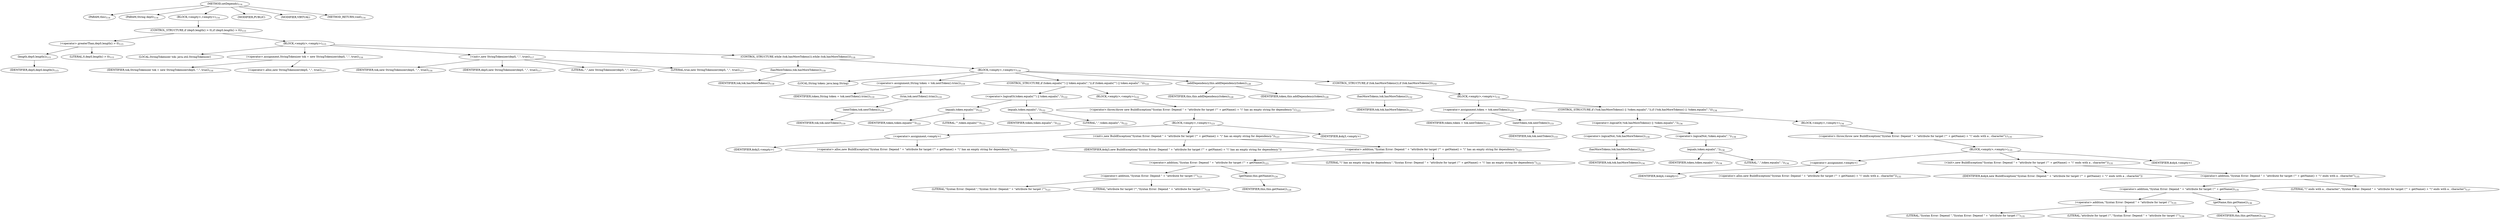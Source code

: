 digraph "setDepends" {  
"141" [label = <(METHOD,setDepends)<SUB>114</SUB>> ]
"8" [label = <(PARAM,this)<SUB>114</SUB>> ]
"142" [label = <(PARAM,String depS)<SUB>114</SUB>> ]
"143" [label = <(BLOCK,&lt;empty&gt;,&lt;empty&gt;)<SUB>114</SUB>> ]
"144" [label = <(CONTROL_STRUCTURE,if (depS.length() &gt; 0),if (depS.length() &gt; 0))<SUB>115</SUB>> ]
"145" [label = <(&lt;operator&gt;.greaterThan,depS.length() &gt; 0)<SUB>115</SUB>> ]
"146" [label = <(length,depS.length())<SUB>115</SUB>> ]
"147" [label = <(IDENTIFIER,depS,depS.length())<SUB>115</SUB>> ]
"148" [label = <(LITERAL,0,depS.length() &gt; 0)<SUB>115</SUB>> ]
"149" [label = <(BLOCK,&lt;empty&gt;,&lt;empty&gt;)<SUB>115</SUB>> ]
"6" [label = <(LOCAL,StringTokenizer tok: java.util.StringTokenizer)> ]
"150" [label = <(&lt;operator&gt;.assignment,StringTokenizer tok = new StringTokenizer(depS, &quot;,&quot;, true))<SUB>116</SUB>> ]
"151" [label = <(IDENTIFIER,tok,StringTokenizer tok = new StringTokenizer(depS, &quot;,&quot;, true))<SUB>116</SUB>> ]
"152" [label = <(&lt;operator&gt;.alloc,new StringTokenizer(depS, &quot;,&quot;, true))<SUB>117</SUB>> ]
"153" [label = <(&lt;init&gt;,new StringTokenizer(depS, &quot;,&quot;, true))<SUB>117</SUB>> ]
"5" [label = <(IDENTIFIER,tok,new StringTokenizer(depS, &quot;,&quot;, true))<SUB>116</SUB>> ]
"154" [label = <(IDENTIFIER,depS,new StringTokenizer(depS, &quot;,&quot;, true))<SUB>117</SUB>> ]
"155" [label = <(LITERAL,&quot;,&quot;,new StringTokenizer(depS, &quot;,&quot;, true))<SUB>117</SUB>> ]
"156" [label = <(LITERAL,true,new StringTokenizer(depS, &quot;,&quot;, true))<SUB>117</SUB>> ]
"157" [label = <(CONTROL_STRUCTURE,while (tok.hasMoreTokens()),while (tok.hasMoreTokens()))<SUB>118</SUB>> ]
"158" [label = <(hasMoreTokens,tok.hasMoreTokens())<SUB>118</SUB>> ]
"159" [label = <(IDENTIFIER,tok,tok.hasMoreTokens())<SUB>118</SUB>> ]
"160" [label = <(BLOCK,&lt;empty&gt;,&lt;empty&gt;)<SUB>118</SUB>> ]
"161" [label = <(LOCAL,String token: java.lang.String)> ]
"162" [label = <(&lt;operator&gt;.assignment,String token = tok.nextToken().trim())<SUB>119</SUB>> ]
"163" [label = <(IDENTIFIER,token,String token = tok.nextToken().trim())<SUB>119</SUB>> ]
"164" [label = <(trim,tok.nextToken().trim())<SUB>119</SUB>> ]
"165" [label = <(nextToken,tok.nextToken())<SUB>119</SUB>> ]
"166" [label = <(IDENTIFIER,tok,tok.nextToken())<SUB>119</SUB>> ]
"167" [label = <(CONTROL_STRUCTURE,if (token.equals(&quot;&quot;) || token.equals(&quot;,&quot;)),if (token.equals(&quot;&quot;) || token.equals(&quot;,&quot;)))<SUB>122</SUB>> ]
"168" [label = <(&lt;operator&gt;.logicalOr,token.equals(&quot;&quot;) || token.equals(&quot;,&quot;))<SUB>122</SUB>> ]
"169" [label = <(equals,token.equals(&quot;&quot;))<SUB>122</SUB>> ]
"170" [label = <(IDENTIFIER,token,token.equals(&quot;&quot;))<SUB>122</SUB>> ]
"171" [label = <(LITERAL,&quot;&quot;,token.equals(&quot;&quot;))<SUB>122</SUB>> ]
"172" [label = <(equals,token.equals(&quot;,&quot;))<SUB>122</SUB>> ]
"173" [label = <(IDENTIFIER,token,token.equals(&quot;,&quot;))<SUB>122</SUB>> ]
"174" [label = <(LITERAL,&quot;,&quot;,token.equals(&quot;,&quot;))<SUB>122</SUB>> ]
"175" [label = <(BLOCK,&lt;empty&gt;,&lt;empty&gt;)<SUB>122</SUB>> ]
"176" [label = <(&lt;operator&gt;.throw,throw new BuildException(&quot;Syntax Error: Depend &quot; + &quot;attribute for target \&quot;&quot; + getName() + &quot;\&quot; has an empty string for dependency.&quot;);)<SUB>123</SUB>> ]
"177" [label = <(BLOCK,&lt;empty&gt;,&lt;empty&gt;)<SUB>123</SUB>> ]
"178" [label = <(&lt;operator&gt;.assignment,&lt;empty&gt;)> ]
"179" [label = <(IDENTIFIER,$obj3,&lt;empty&gt;)> ]
"180" [label = <(&lt;operator&gt;.alloc,new BuildException(&quot;Syntax Error: Depend &quot; + &quot;attribute for target \&quot;&quot; + getName() + &quot;\&quot; has an empty string for dependency.&quot;))<SUB>123</SUB>> ]
"181" [label = <(&lt;init&gt;,new BuildException(&quot;Syntax Error: Depend &quot; + &quot;attribute for target \&quot;&quot; + getName() + &quot;\&quot; has an empty string for dependency.&quot;))<SUB>123</SUB>> ]
"182" [label = <(IDENTIFIER,$obj3,new BuildException(&quot;Syntax Error: Depend &quot; + &quot;attribute for target \&quot;&quot; + getName() + &quot;\&quot; has an empty string for dependency.&quot;))> ]
"183" [label = <(&lt;operator&gt;.addition,&quot;Syntax Error: Depend &quot; + &quot;attribute for target \&quot;&quot; + getName() + &quot;\&quot; has an empty string for dependency.&quot;)<SUB>123</SUB>> ]
"184" [label = <(&lt;operator&gt;.addition,&quot;Syntax Error: Depend &quot; + &quot;attribute for target \&quot;&quot; + getName())<SUB>123</SUB>> ]
"185" [label = <(&lt;operator&gt;.addition,&quot;Syntax Error: Depend &quot; + &quot;attribute for target \&quot;&quot;)<SUB>123</SUB>> ]
"186" [label = <(LITERAL,&quot;Syntax Error: Depend &quot;,&quot;Syntax Error: Depend &quot; + &quot;attribute for target \&quot;&quot;)<SUB>123</SUB>> ]
"187" [label = <(LITERAL,&quot;attribute for target \&quot;&quot;,&quot;Syntax Error: Depend &quot; + &quot;attribute for target \&quot;&quot;)<SUB>124</SUB>> ]
"188" [label = <(getName,this.getName())<SUB>124</SUB>> ]
"7" [label = <(IDENTIFIER,this,this.getName())<SUB>124</SUB>> ]
"189" [label = <(LITERAL,&quot;\&quot; has an empty string for dependency.&quot;,&quot;Syntax Error: Depend &quot; + &quot;attribute for target \&quot;&quot; + getName() + &quot;\&quot; has an empty string for dependency.&quot;)<SUB>125</SUB>> ]
"190" [label = <(IDENTIFIER,$obj3,&lt;empty&gt;)> ]
"191" [label = <(addDependency,this.addDependency(token))<SUB>128</SUB>> ]
"9" [label = <(IDENTIFIER,this,this.addDependency(token))<SUB>128</SUB>> ]
"192" [label = <(IDENTIFIER,token,this.addDependency(token))<SUB>128</SUB>> ]
"193" [label = <(CONTROL_STRUCTURE,if (tok.hasMoreTokens()),if (tok.hasMoreTokens()))<SUB>132</SUB>> ]
"194" [label = <(hasMoreTokens,tok.hasMoreTokens())<SUB>132</SUB>> ]
"195" [label = <(IDENTIFIER,tok,tok.hasMoreTokens())<SUB>132</SUB>> ]
"196" [label = <(BLOCK,&lt;empty&gt;,&lt;empty&gt;)<SUB>132</SUB>> ]
"197" [label = <(&lt;operator&gt;.assignment,token = tok.nextToken())<SUB>133</SUB>> ]
"198" [label = <(IDENTIFIER,token,token = tok.nextToken())<SUB>133</SUB>> ]
"199" [label = <(nextToken,tok.nextToken())<SUB>133</SUB>> ]
"200" [label = <(IDENTIFIER,tok,tok.nextToken())<SUB>133</SUB>> ]
"201" [label = <(CONTROL_STRUCTURE,if (!tok.hasMoreTokens() || !token.equals(&quot;,&quot;)),if (!tok.hasMoreTokens() || !token.equals(&quot;,&quot;)))<SUB>134</SUB>> ]
"202" [label = <(&lt;operator&gt;.logicalOr,!tok.hasMoreTokens() || !token.equals(&quot;,&quot;))<SUB>134</SUB>> ]
"203" [label = <(&lt;operator&gt;.logicalNot,!tok.hasMoreTokens())<SUB>134</SUB>> ]
"204" [label = <(hasMoreTokens,tok.hasMoreTokens())<SUB>134</SUB>> ]
"205" [label = <(IDENTIFIER,tok,tok.hasMoreTokens())<SUB>134</SUB>> ]
"206" [label = <(&lt;operator&gt;.logicalNot,!token.equals(&quot;,&quot;))<SUB>134</SUB>> ]
"207" [label = <(equals,token.equals(&quot;,&quot;))<SUB>134</SUB>> ]
"208" [label = <(IDENTIFIER,token,token.equals(&quot;,&quot;))<SUB>134</SUB>> ]
"209" [label = <(LITERAL,&quot;,&quot;,token.equals(&quot;,&quot;))<SUB>134</SUB>> ]
"210" [label = <(BLOCK,&lt;empty&gt;,&lt;empty&gt;)<SUB>134</SUB>> ]
"211" [label = <(&lt;operator&gt;.throw,throw new BuildException(&quot;Syntax Error: Depend &quot; + &quot;attribute for target \&quot;&quot; + getName() + &quot;\&quot; ends with a , character&quot;);)<SUB>135</SUB>> ]
"212" [label = <(BLOCK,&lt;empty&gt;,&lt;empty&gt;)<SUB>135</SUB>> ]
"213" [label = <(&lt;operator&gt;.assignment,&lt;empty&gt;)> ]
"214" [label = <(IDENTIFIER,$obj4,&lt;empty&gt;)> ]
"215" [label = <(&lt;operator&gt;.alloc,new BuildException(&quot;Syntax Error: Depend &quot; + &quot;attribute for target \&quot;&quot; + getName() + &quot;\&quot; ends with a , character&quot;))<SUB>135</SUB>> ]
"216" [label = <(&lt;init&gt;,new BuildException(&quot;Syntax Error: Depend &quot; + &quot;attribute for target \&quot;&quot; + getName() + &quot;\&quot; ends with a , character&quot;))<SUB>135</SUB>> ]
"217" [label = <(IDENTIFIER,$obj4,new BuildException(&quot;Syntax Error: Depend &quot; + &quot;attribute for target \&quot;&quot; + getName() + &quot;\&quot; ends with a , character&quot;))> ]
"218" [label = <(&lt;operator&gt;.addition,&quot;Syntax Error: Depend &quot; + &quot;attribute for target \&quot;&quot; + getName() + &quot;\&quot; ends with a , character&quot;)<SUB>135</SUB>> ]
"219" [label = <(&lt;operator&gt;.addition,&quot;Syntax Error: Depend &quot; + &quot;attribute for target \&quot;&quot; + getName())<SUB>135</SUB>> ]
"220" [label = <(&lt;operator&gt;.addition,&quot;Syntax Error: Depend &quot; + &quot;attribute for target \&quot;&quot;)<SUB>135</SUB>> ]
"221" [label = <(LITERAL,&quot;Syntax Error: Depend &quot;,&quot;Syntax Error: Depend &quot; + &quot;attribute for target \&quot;&quot;)<SUB>135</SUB>> ]
"222" [label = <(LITERAL,&quot;attribute for target \&quot;&quot;,&quot;Syntax Error: Depend &quot; + &quot;attribute for target \&quot;&quot;)<SUB>136</SUB>> ]
"223" [label = <(getName,this.getName())<SUB>136</SUB>> ]
"10" [label = <(IDENTIFIER,this,this.getName())<SUB>136</SUB>> ]
"224" [label = <(LITERAL,&quot;\&quot; ends with a , character&quot;,&quot;Syntax Error: Depend &quot; + &quot;attribute for target \&quot;&quot; + getName() + &quot;\&quot; ends with a , character&quot;)<SUB>137</SUB>> ]
"225" [label = <(IDENTIFIER,$obj4,&lt;empty&gt;)> ]
"226" [label = <(MODIFIER,PUBLIC)> ]
"227" [label = <(MODIFIER,VIRTUAL)> ]
"228" [label = <(METHOD_RETURN,void)<SUB>114</SUB>> ]
  "141" -> "8" 
  "141" -> "142" 
  "141" -> "143" 
  "141" -> "226" 
  "141" -> "227" 
  "141" -> "228" 
  "143" -> "144" 
  "144" -> "145" 
  "144" -> "149" 
  "145" -> "146" 
  "145" -> "148" 
  "146" -> "147" 
  "149" -> "6" 
  "149" -> "150" 
  "149" -> "153" 
  "149" -> "157" 
  "150" -> "151" 
  "150" -> "152" 
  "153" -> "5" 
  "153" -> "154" 
  "153" -> "155" 
  "153" -> "156" 
  "157" -> "158" 
  "157" -> "160" 
  "158" -> "159" 
  "160" -> "161" 
  "160" -> "162" 
  "160" -> "167" 
  "160" -> "191" 
  "160" -> "193" 
  "162" -> "163" 
  "162" -> "164" 
  "164" -> "165" 
  "165" -> "166" 
  "167" -> "168" 
  "167" -> "175" 
  "168" -> "169" 
  "168" -> "172" 
  "169" -> "170" 
  "169" -> "171" 
  "172" -> "173" 
  "172" -> "174" 
  "175" -> "176" 
  "176" -> "177" 
  "177" -> "178" 
  "177" -> "181" 
  "177" -> "190" 
  "178" -> "179" 
  "178" -> "180" 
  "181" -> "182" 
  "181" -> "183" 
  "183" -> "184" 
  "183" -> "189" 
  "184" -> "185" 
  "184" -> "188" 
  "185" -> "186" 
  "185" -> "187" 
  "188" -> "7" 
  "191" -> "9" 
  "191" -> "192" 
  "193" -> "194" 
  "193" -> "196" 
  "194" -> "195" 
  "196" -> "197" 
  "196" -> "201" 
  "197" -> "198" 
  "197" -> "199" 
  "199" -> "200" 
  "201" -> "202" 
  "201" -> "210" 
  "202" -> "203" 
  "202" -> "206" 
  "203" -> "204" 
  "204" -> "205" 
  "206" -> "207" 
  "207" -> "208" 
  "207" -> "209" 
  "210" -> "211" 
  "211" -> "212" 
  "212" -> "213" 
  "212" -> "216" 
  "212" -> "225" 
  "213" -> "214" 
  "213" -> "215" 
  "216" -> "217" 
  "216" -> "218" 
  "218" -> "219" 
  "218" -> "224" 
  "219" -> "220" 
  "219" -> "223" 
  "220" -> "221" 
  "220" -> "222" 
  "223" -> "10" 
}

